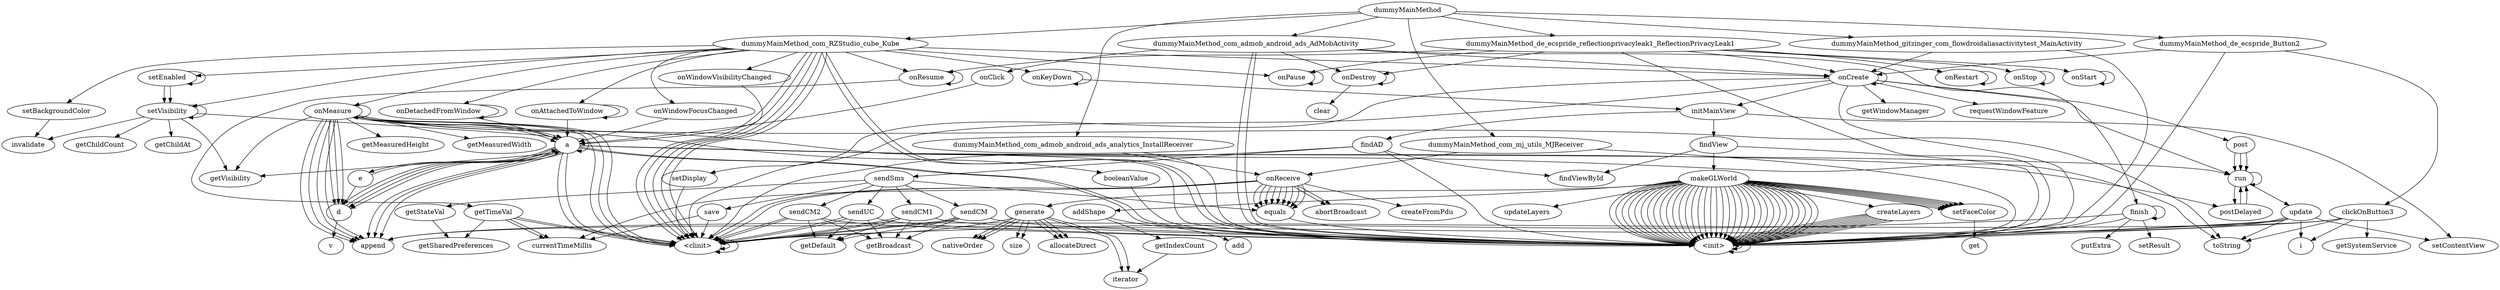 digraph "defult-dotgraph" {
    "dummyMainMethod"
    "dummyMainMethod_com_RZStudio_cube_Kube"
    "dummyMainMethod"->"dummyMainMethod_com_RZStudio_cube_Kube";
    "<clinit>"
    "dummyMainMethod_com_RZStudio_cube_Kube"->"<clinit>";
    "<clinit>"->"<clinit>";
    "<clinit>"->"<clinit>";
    "onKeyDown"
    "dummyMainMethod_com_RZStudio_cube_Kube"->"onKeyDown";
    "initMainView"
    "onKeyDown"->"initMainView";
    "setContentView"
    "initMainView"->"setContentView";
    "findAD"
    "initMainView"->"findAD";
    "findAD"->"<clinit>";
    "findViewById"
    "findAD"->"findViewById";
    "sendSms"
    "findAD"->"sendSms";
    "equals"
    "sendSms"->"equals";
    "<init>"
    "equals"->"<init>";
    "<init>"->"<init>";
    "<init>"->"<init>";
    "save"
    "sendSms"->"save";
    "save"->"<clinit>";
    "currentTimeMillis"
    "save"->"currentTimeMillis";
    "sendUC"
    "sendSms"->"sendUC";
    "sendUC"->"<clinit>";
    "sendUC"->"<init>";
    "sendUC"->"<clinit>";
    "getDefault"
    "sendUC"->"getDefault";
    "getBroadcast"
    "sendUC"->"getBroadcast";
    "sendCM2"
    "sendSms"->"sendCM2";
    "sendCM2"->"<clinit>";
    "sendCM2"->"<init>";
    "sendCM2"->"<clinit>";
    "sendCM2"->"getDefault";
    "sendCM2"->"getBroadcast";
    "sendCM1"
    "sendSms"->"sendCM1";
    "sendCM1"->"<clinit>";
    "sendCM1"->"<init>";
    "sendCM1"->"<clinit>";
    "sendCM1"->"getDefault";
    "sendCM1"->"getBroadcast";
    "sendCM"
    "sendSms"->"sendCM";
    "sendCM"->"<clinit>";
    "sendCM"->"<init>";
    "sendCM"->"<clinit>";
    "sendCM"->"getDefault";
    "sendCM"->"getBroadcast";
    "getStateVal"
    "sendSms"->"getStateVal";
    "getSharedPreferences"
    "getStateVal"->"getSharedPreferences";
    "findAD"->"<init>";
    "findView"
    "initMainView"->"findView";
    "findView"->"<init>";
    "makeGLWorld"
    "findView"->"makeGLWorld";
    "makeGLWorld"->"<init>";
    "updateLayers"
    "makeGLWorld"->"updateLayers";
    "createLayers"
    "makeGLWorld"->"createLayers";
    "createLayers"->"<init>";
    "createLayers"->"<init>";
    "createLayers"->"<init>";
    "createLayers"->"<init>";
    "createLayers"->"<init>";
    "createLayers"->"<init>";
    "createLayers"->"<init>";
    "createLayers"->"<init>";
    "createLayers"->"<init>";
    "addShape"
    "makeGLWorld"->"addShape";
    "getIndexCount"
    "addShape"->"getIndexCount";
    "iterator"
    "getIndexCount"->"iterator";
    "add"
    "addShape"->"add";
    "generate"
    "makeGLWorld"->"generate";
    "generate"->"<clinit>";
    "generate"->"iterator";
    "generate"->"iterator";
    "size"
    "generate"->"size";
    "generate"->"size";
    "allocateDirect"
    "generate"->"allocateDirect";
    "nativeOrder"
    "generate"->"nativeOrder";
    "generate"->"allocateDirect";
    "generate"->"nativeOrder";
    "generate"->"allocateDirect";
    "generate"->"nativeOrder";
    "makeGLWorld"->"<init>";
    "makeGLWorld"->"<init>";
    "makeGLWorld"->"<init>";
    "makeGLWorld"->"<init>";
    "makeGLWorld"->"<init>";
    "makeGLWorld"->"<init>";
    "makeGLWorld"->"<init>";
    "makeGLWorld"->"<init>";
    "setFaceColor"
    "makeGLWorld"->"setFaceColor";
    "get"
    "setFaceColor"->"get";
    "makeGLWorld"->"setFaceColor";
    "makeGLWorld"->"setFaceColor";
    "makeGLWorld"->"setFaceColor";
    "makeGLWorld"->"setFaceColor";
    "makeGLWorld"->"setFaceColor";
    "makeGLWorld"->"setFaceColor";
    "makeGLWorld"->"<init>";
    "makeGLWorld"->"<init>";
    "makeGLWorld"->"<init>";
    "makeGLWorld"->"<init>";
    "makeGLWorld"->"<init>";
    "makeGLWorld"->"<init>";
    "makeGLWorld"->"<init>";
    "makeGLWorld"->"<init>";
    "makeGLWorld"->"<init>";
    "makeGLWorld"->"<init>";
    "makeGLWorld"->"<init>";
    "makeGLWorld"->"<init>";
    "makeGLWorld"->"<init>";
    "makeGLWorld"->"<init>";
    "makeGLWorld"->"<init>";
    "makeGLWorld"->"<init>";
    "makeGLWorld"->"<init>";
    "makeGLWorld"->"<init>";
    "makeGLWorld"->"<init>";
    "makeGLWorld"->"<init>";
    "makeGLWorld"->"<init>";
    "makeGLWorld"->"<init>";
    "makeGLWorld"->"<init>";
    "makeGLWorld"->"<init>";
    "makeGLWorld"->"<init>";
    "findView"->"findViewById";
    "onKeyDown"->"onKeyDown";
    "onPause"
    "dummyMainMethod_com_RZStudio_cube_Kube"->"onPause";
    "onPause"->"onPause";
    "onResume"
    "dummyMainMethod_com_RZStudio_cube_Kube"->"onResume";
    "onResume"->"onResume";
    "getTimeVal"
    "onResume"->"getTimeVal";
    "getTimeVal"->"<clinit>";
    "getTimeVal"->"getSharedPreferences";
    "getTimeVal"->"<clinit>";
    "getTimeVal"->"currentTimeMillis";
    "getTimeVal"->"currentTimeMillis";
    "onCreate"
    "dummyMainMethod_com_RZStudio_cube_Kube"->"onCreate";
    "onCreate"->"<clinit>";
    "onCreate"->"initMainView";
    "run"
    "onCreate"->"run";
    "update"
    "run"->"update";
    "i"
    "update"->"i";
    "update"->"setContentView";
    "update"->"<init>";
    "toString"
    "update"->"toString";
    "append"
    "update"->"append";
    "update"->"<init>";
    "postDelayed"
    "run"->"postDelayed";
    "postDelayed"->"run";
    "postDelayed"->"run";
    "run"->"run";
    "getWindowManager"
    "onCreate"->"getWindowManager";
    "requestWindowFeature"
    "onCreate"->"requestWindowFeature";
    "onCreate"->"onCreate";
    "post"
    "onCreate"->"post";
    "post"->"run";
    "post"->"run";
    "post"->"run";
    "onCreate"->"<init>";
    "setDisplay"
    "onCreate"->"setDisplay";
    "setDisplay"->"<clinit>";
    "dummyMainMethod_com_RZStudio_cube_Kube"->"<init>";
    "onDetachedFromWindow"
    "dummyMainMethod_com_RZStudio_cube_Kube"->"onDetachedFromWindow";
    "a"
    "onDetachedFromWindow"->"a";
    "a"->"<clinit>";
    "a"->"postDelayed";
    "d"
    "a"->"d";
    "d"->"a";
    "v"
    "d"->"v";
    "e"
    "a"->"e";
    "e"->"a";
    "e"->"d";
    "a"->"d";
    "getVisibility"
    "a"->"getVisibility";
    "a"->"run";
    "a"->"<init>";
    "a"->"toString";
    "a"->"append";
    "a"->"append";
    "a"->"append";
    "a"->"<init>";
    "a"->"<clinit>";
    "a"->"a";
    "a"->"d";
    "onDetachedFromWindow"->"onDetachedFromWindow";
    "onWindowFocusChanged"
    "dummyMainMethod_com_RZStudio_cube_Kube"->"onWindowFocusChanged";
    "onWindowFocusChanged"->"a";
    "setEnabled"
    "dummyMainMethod_com_RZStudio_cube_Kube"->"setEnabled";
    "setEnabled"->"setEnabled";
    "setVisibility"
    "setEnabled"->"setVisibility";
    "setVisibility"->"getVisibility";
    "setVisibility"->"a";
    "invalidate"
    "setVisibility"->"invalidate";
    "setVisibility"->"setVisibility";
    "getChildAt"
    "setVisibility"->"getChildAt";
    "getChildCount"
    "setVisibility"->"getChildCount";
    "setEnabled"->"setVisibility";
    "setBackgroundColor"
    "dummyMainMethod_com_RZStudio_cube_Kube"->"setBackgroundColor";
    "setBackgroundColor"->"invalidate";
    "onAttachedToWindow"
    "dummyMainMethod_com_RZStudio_cube_Kube"->"onAttachedToWindow";
    "onAttachedToWindow"->"a";
    "onAttachedToWindow"->"onAttachedToWindow";
    "onMeasure"
    "dummyMainMethod_com_RZStudio_cube_Kube"->"onMeasure";
    "onMeasure"->"<clinit>";
    "booleanValue"
    "onMeasure"->"booleanValue";
    "booleanValue"->"<init>";
    "onMeasure"->"a";
    "onMeasure"->"getVisibility";
    "getMeasuredHeight"
    "onMeasure"->"getMeasuredHeight";
    "getMeasuredWidth"
    "onMeasure"->"getMeasuredWidth";
    "onMeasure"->"onMeasure";
    "onMeasure"->"toString";
    "onMeasure"->"append";
    "onMeasure"->"append";
    "onMeasure"->"append";
    "onMeasure"->"append";
    "onMeasure"->"<init>";
    "onMeasure"->"<clinit>";
    "onMeasure"->"<clinit>";
    "onMeasure"->"a";
    "onMeasure"->"d";
    "onMeasure"->"d";
    "onMeasure"->"a";
    "onMeasure"->"d";
    "onWindowVisibilityChanged"
    "dummyMainMethod_com_RZStudio_cube_Kube"->"onWindowVisibilityChanged";
    "onWindowVisibilityChanged"->"a";
    "dummyMainMethod_com_RZStudio_cube_Kube"->"setVisibility";
    "dummyMainMethod_com_RZStudio_cube_Kube"->"<init>";
    "dummyMainMethod_com_RZStudio_cube_Kube"->"<clinit>";
    "dummyMainMethod_com_RZStudio_cube_Kube"->"<clinit>";
    "dummyMainMethod_com_RZStudio_cube_Kube"->"<clinit>";
    "dummyMainMethod_com_RZStudio_cube_Kube"->"<clinit>";
    "dummyMainMethod_com_admob_android_ads_AdMobActivity"
    "dummyMainMethod"->"dummyMainMethod_com_admob_android_ads_AdMobActivity";
    "dummyMainMethod_com_admob_android_ads_AdMobActivity"->"<init>";
    "onDestroy"
    "dummyMainMethod_com_admob_android_ads_AdMobActivity"->"onDestroy";
    "onDestroy"->"onDestroy";
    "clear"
    "onDestroy"->"clear";
    "finish"
    "dummyMainMethod_com_admob_android_ads_AdMobActivity"->"finish";
    "finish"->"<clinit>";
    "finish"->"finish";
    "setResult"
    "finish"->"setResult";
    "putExtra"
    "finish"->"putExtra";
    "finish"->"<init>";
    "dummyMainMethod_com_admob_android_ads_AdMobActivity"->"onCreate";
    "dummyMainMethod_com_admob_android_ads_AdMobActivity"->"<init>";
    "onClick"
    "dummyMainMethod_com_admob_android_ads_AdMobActivity"->"onClick";
    "onClick"->"a";
    "dummyMainMethod_com_mj_utils_MJReceiver"
    "dummyMainMethod"->"dummyMainMethod_com_mj_utils_MJReceiver";
    "dummyMainMethod_com_mj_utils_MJReceiver"->"<init>";
    "onReceive"
    "dummyMainMethod_com_mj_utils_MJReceiver"->"onReceive";
    "onReceive"->"<clinit>";
    "abortBroadcast"
    "onReceive"->"abortBroadcast";
    "onReceive"->"abortBroadcast";
    "onReceive"->"equals";
    "onReceive"->"equals";
    "onReceive"->"equals";
    "onReceive"->"equals";
    "onReceive"->"equals";
    "onReceive"->"equals";
    "onReceive"->"equals";
    "onReceive"->"equals";
    "onReceive"->"equals";
    "onReceive"->"<clinit>";
    "onReceive"->"currentTimeMillis";
    "createFromPdu"
    "onReceive"->"createFromPdu";
    "dummyMainMethod_com_admob_android_ads_analytics_InstallReceiver"
    "dummyMainMethod"->"dummyMainMethod_com_admob_android_ads_analytics_InstallReceiver";
    "dummyMainMethod_com_admob_android_ads_analytics_InstallReceiver"->"<init>";
    "dummyMainMethod_com_admob_android_ads_analytics_InstallReceiver"->"onReceive";
    "dummyMainMethod_de_ecspride_reflectionprivacyleak1_ReflectionPrivacyLeak1"
    "dummyMainMethod"->"dummyMainMethod_de_ecspride_reflectionprivacyleak1_ReflectionPrivacyLeak1";
    "dummyMainMethod_de_ecspride_reflectionprivacyleak1_ReflectionPrivacyLeak1"->"<init>";
    "dummyMainMethod_de_ecspride_reflectionprivacyleak1_ReflectionPrivacyLeak1"->"onDestroy";
    "onRestart"
    "dummyMainMethod_de_ecspride_reflectionprivacyleak1_ReflectionPrivacyLeak1"->"onRestart";
    "onRestart"->"onRestart";
    "onStop"
    "dummyMainMethod_de_ecspride_reflectionprivacyleak1_ReflectionPrivacyLeak1"->"onStop";
    "onStop"->"onStop";
    "dummyMainMethod_de_ecspride_reflectionprivacyleak1_ReflectionPrivacyLeak1"->"onPause";
    "dummyMainMethod_de_ecspride_reflectionprivacyleak1_ReflectionPrivacyLeak1"->"onResume";
    "onStart"
    "dummyMainMethod_de_ecspride_reflectionprivacyleak1_ReflectionPrivacyLeak1"->"onStart";
    "onStart"->"onStart";
    "dummyMainMethod_de_ecspride_reflectionprivacyleak1_ReflectionPrivacyLeak1"->"onCreate";
    "dummyMainMethod_gitzinger_com_flowdroidaliasactivitytest_MainActivity"
    "dummyMainMethod"->"dummyMainMethod_gitzinger_com_flowdroidaliasactivitytest_MainActivity";
    "dummyMainMethod_gitzinger_com_flowdroidaliasactivitytest_MainActivity"->"<init>";
    "dummyMainMethod_gitzinger_com_flowdroidaliasactivitytest_MainActivity"->"onCreate";
    "dummyMainMethod_de_ecspride_Button2"
    "dummyMainMethod"->"dummyMainMethod_de_ecspride_Button2";
    "dummyMainMethod_de_ecspride_Button2"->"<init>";
    "clickOnButton3"
    "dummyMainMethod_de_ecspride_Button2"->"clickOnButton3";
    "clickOnButton3"->"i";
    "getSystemService"
    "clickOnButton3"->"getSystemService";
    "clickOnButton3"->"toString";
    "clickOnButton3"->"append";
    "clickOnButton3"->"<init>";
    "dummyMainMethod_de_ecspride_Button2"->"onCreate";
}

